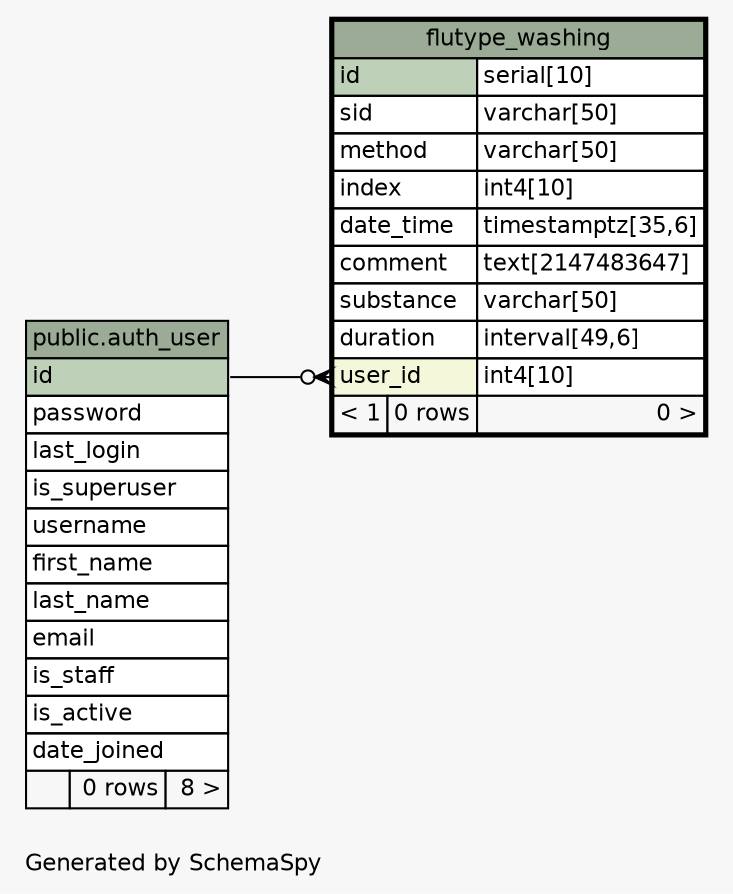 // dot 2.38.0 on Linux 4.4.0-89-generic
// SchemaSpy rev 590
digraph "oneDegreeRelationshipsDiagram" {
  graph [
    rankdir="RL"
    bgcolor="#f7f7f7"
    label="\nGenerated by SchemaSpy"
    labeljust="l"
    nodesep="0.18"
    ranksep="0.46"
    fontname="Helvetica"
    fontsize="11"
  ];
  node [
    fontname="Helvetica"
    fontsize="11"
    shape="plaintext"
  ];
  edge [
    arrowsize="0.8"
  ];
  "flutype_washing":"user_id":w -> "public.auth_user":"id":e [arrowhead=none dir=back arrowtail=crowodot];
  "public.auth_user" [
    label=<
    <TABLE BORDER="0" CELLBORDER="1" CELLSPACING="0" BGCOLOR="#ffffff">
      <TR><TD COLSPAN="3" BGCOLOR="#9bab96" ALIGN="CENTER">public.auth_user</TD></TR>
      <TR><TD PORT="id" COLSPAN="3" BGCOLOR="#bed1b8" ALIGN="LEFT">id</TD></TR>
      <TR><TD PORT="password" COLSPAN="3" ALIGN="LEFT">password</TD></TR>
      <TR><TD PORT="last_login" COLSPAN="3" ALIGN="LEFT">last_login</TD></TR>
      <TR><TD PORT="is_superuser" COLSPAN="3" ALIGN="LEFT">is_superuser</TD></TR>
      <TR><TD PORT="username" COLSPAN="3" ALIGN="LEFT">username</TD></TR>
      <TR><TD PORT="first_name" COLSPAN="3" ALIGN="LEFT">first_name</TD></TR>
      <TR><TD PORT="last_name" COLSPAN="3" ALIGN="LEFT">last_name</TD></TR>
      <TR><TD PORT="email" COLSPAN="3" ALIGN="LEFT">email</TD></TR>
      <TR><TD PORT="is_staff" COLSPAN="3" ALIGN="LEFT">is_staff</TD></TR>
      <TR><TD PORT="is_active" COLSPAN="3" ALIGN="LEFT">is_active</TD></TR>
      <TR><TD PORT="date_joined" COLSPAN="3" ALIGN="LEFT">date_joined</TD></TR>
      <TR><TD ALIGN="LEFT" BGCOLOR="#f7f7f7">  </TD><TD ALIGN="RIGHT" BGCOLOR="#f7f7f7">0 rows</TD><TD ALIGN="RIGHT" BGCOLOR="#f7f7f7">8 &gt;</TD></TR>
    </TABLE>>
    tooltip="public.auth_user"
  ];
  "flutype_washing" [
    label=<
    <TABLE BORDER="2" CELLBORDER="1" CELLSPACING="0" BGCOLOR="#ffffff">
      <TR><TD COLSPAN="3" BGCOLOR="#9bab96" ALIGN="CENTER">flutype_washing</TD></TR>
      <TR><TD PORT="id" COLSPAN="2" BGCOLOR="#bed1b8" ALIGN="LEFT">id</TD><TD PORT="id.type" ALIGN="LEFT">serial[10]</TD></TR>
      <TR><TD PORT="sid" COLSPAN="2" ALIGN="LEFT">sid</TD><TD PORT="sid.type" ALIGN="LEFT">varchar[50]</TD></TR>
      <TR><TD PORT="method" COLSPAN="2" ALIGN="LEFT">method</TD><TD PORT="method.type" ALIGN="LEFT">varchar[50]</TD></TR>
      <TR><TD PORT="index" COLSPAN="2" ALIGN="LEFT">index</TD><TD PORT="index.type" ALIGN="LEFT">int4[10]</TD></TR>
      <TR><TD PORT="date_time" COLSPAN="2" ALIGN="LEFT">date_time</TD><TD PORT="date_time.type" ALIGN="LEFT">timestamptz[35,6]</TD></TR>
      <TR><TD PORT="comment" COLSPAN="2" ALIGN="LEFT">comment</TD><TD PORT="comment.type" ALIGN="LEFT">text[2147483647]</TD></TR>
      <TR><TD PORT="substance" COLSPAN="2" ALIGN="LEFT">substance</TD><TD PORT="substance.type" ALIGN="LEFT">varchar[50]</TD></TR>
      <TR><TD PORT="duration" COLSPAN="2" ALIGN="LEFT">duration</TD><TD PORT="duration.type" ALIGN="LEFT">interval[49,6]</TD></TR>
      <TR><TD PORT="user_id" COLSPAN="2" BGCOLOR="#f4f7da" ALIGN="LEFT">user_id</TD><TD PORT="user_id.type" ALIGN="LEFT">int4[10]</TD></TR>
      <TR><TD ALIGN="LEFT" BGCOLOR="#f7f7f7">&lt; 1</TD><TD ALIGN="RIGHT" BGCOLOR="#f7f7f7">0 rows</TD><TD ALIGN="RIGHT" BGCOLOR="#f7f7f7">0 &gt;</TD></TR>
    </TABLE>>
    URL="flutype_washing.html"
    tooltip="flutype_washing"
  ];
}
